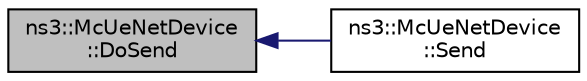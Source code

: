 digraph "ns3::McUeNetDevice::DoSend"
{
  edge [fontname="Helvetica",fontsize="10",labelfontname="Helvetica",labelfontsize="10"];
  node [fontname="Helvetica",fontsize="10",shape=record];
  rankdir="LR";
  Node1 [label="ns3::McUeNetDevice\l::DoSend",height=0.2,width=0.4,color="black", fillcolor="grey75", style="filled", fontcolor="black"];
  Node1 -> Node2 [dir="back",color="midnightblue",fontsize="10",style="solid"];
  Node2 [label="ns3::McUeNetDevice\l::Send",height=0.2,width=0.4,color="black", fillcolor="white", style="filled",URL="$df/df3/classns3_1_1McUeNetDevice.html#aeea1cc7d81bc988fe7be435cbc94e1bf"];
}
